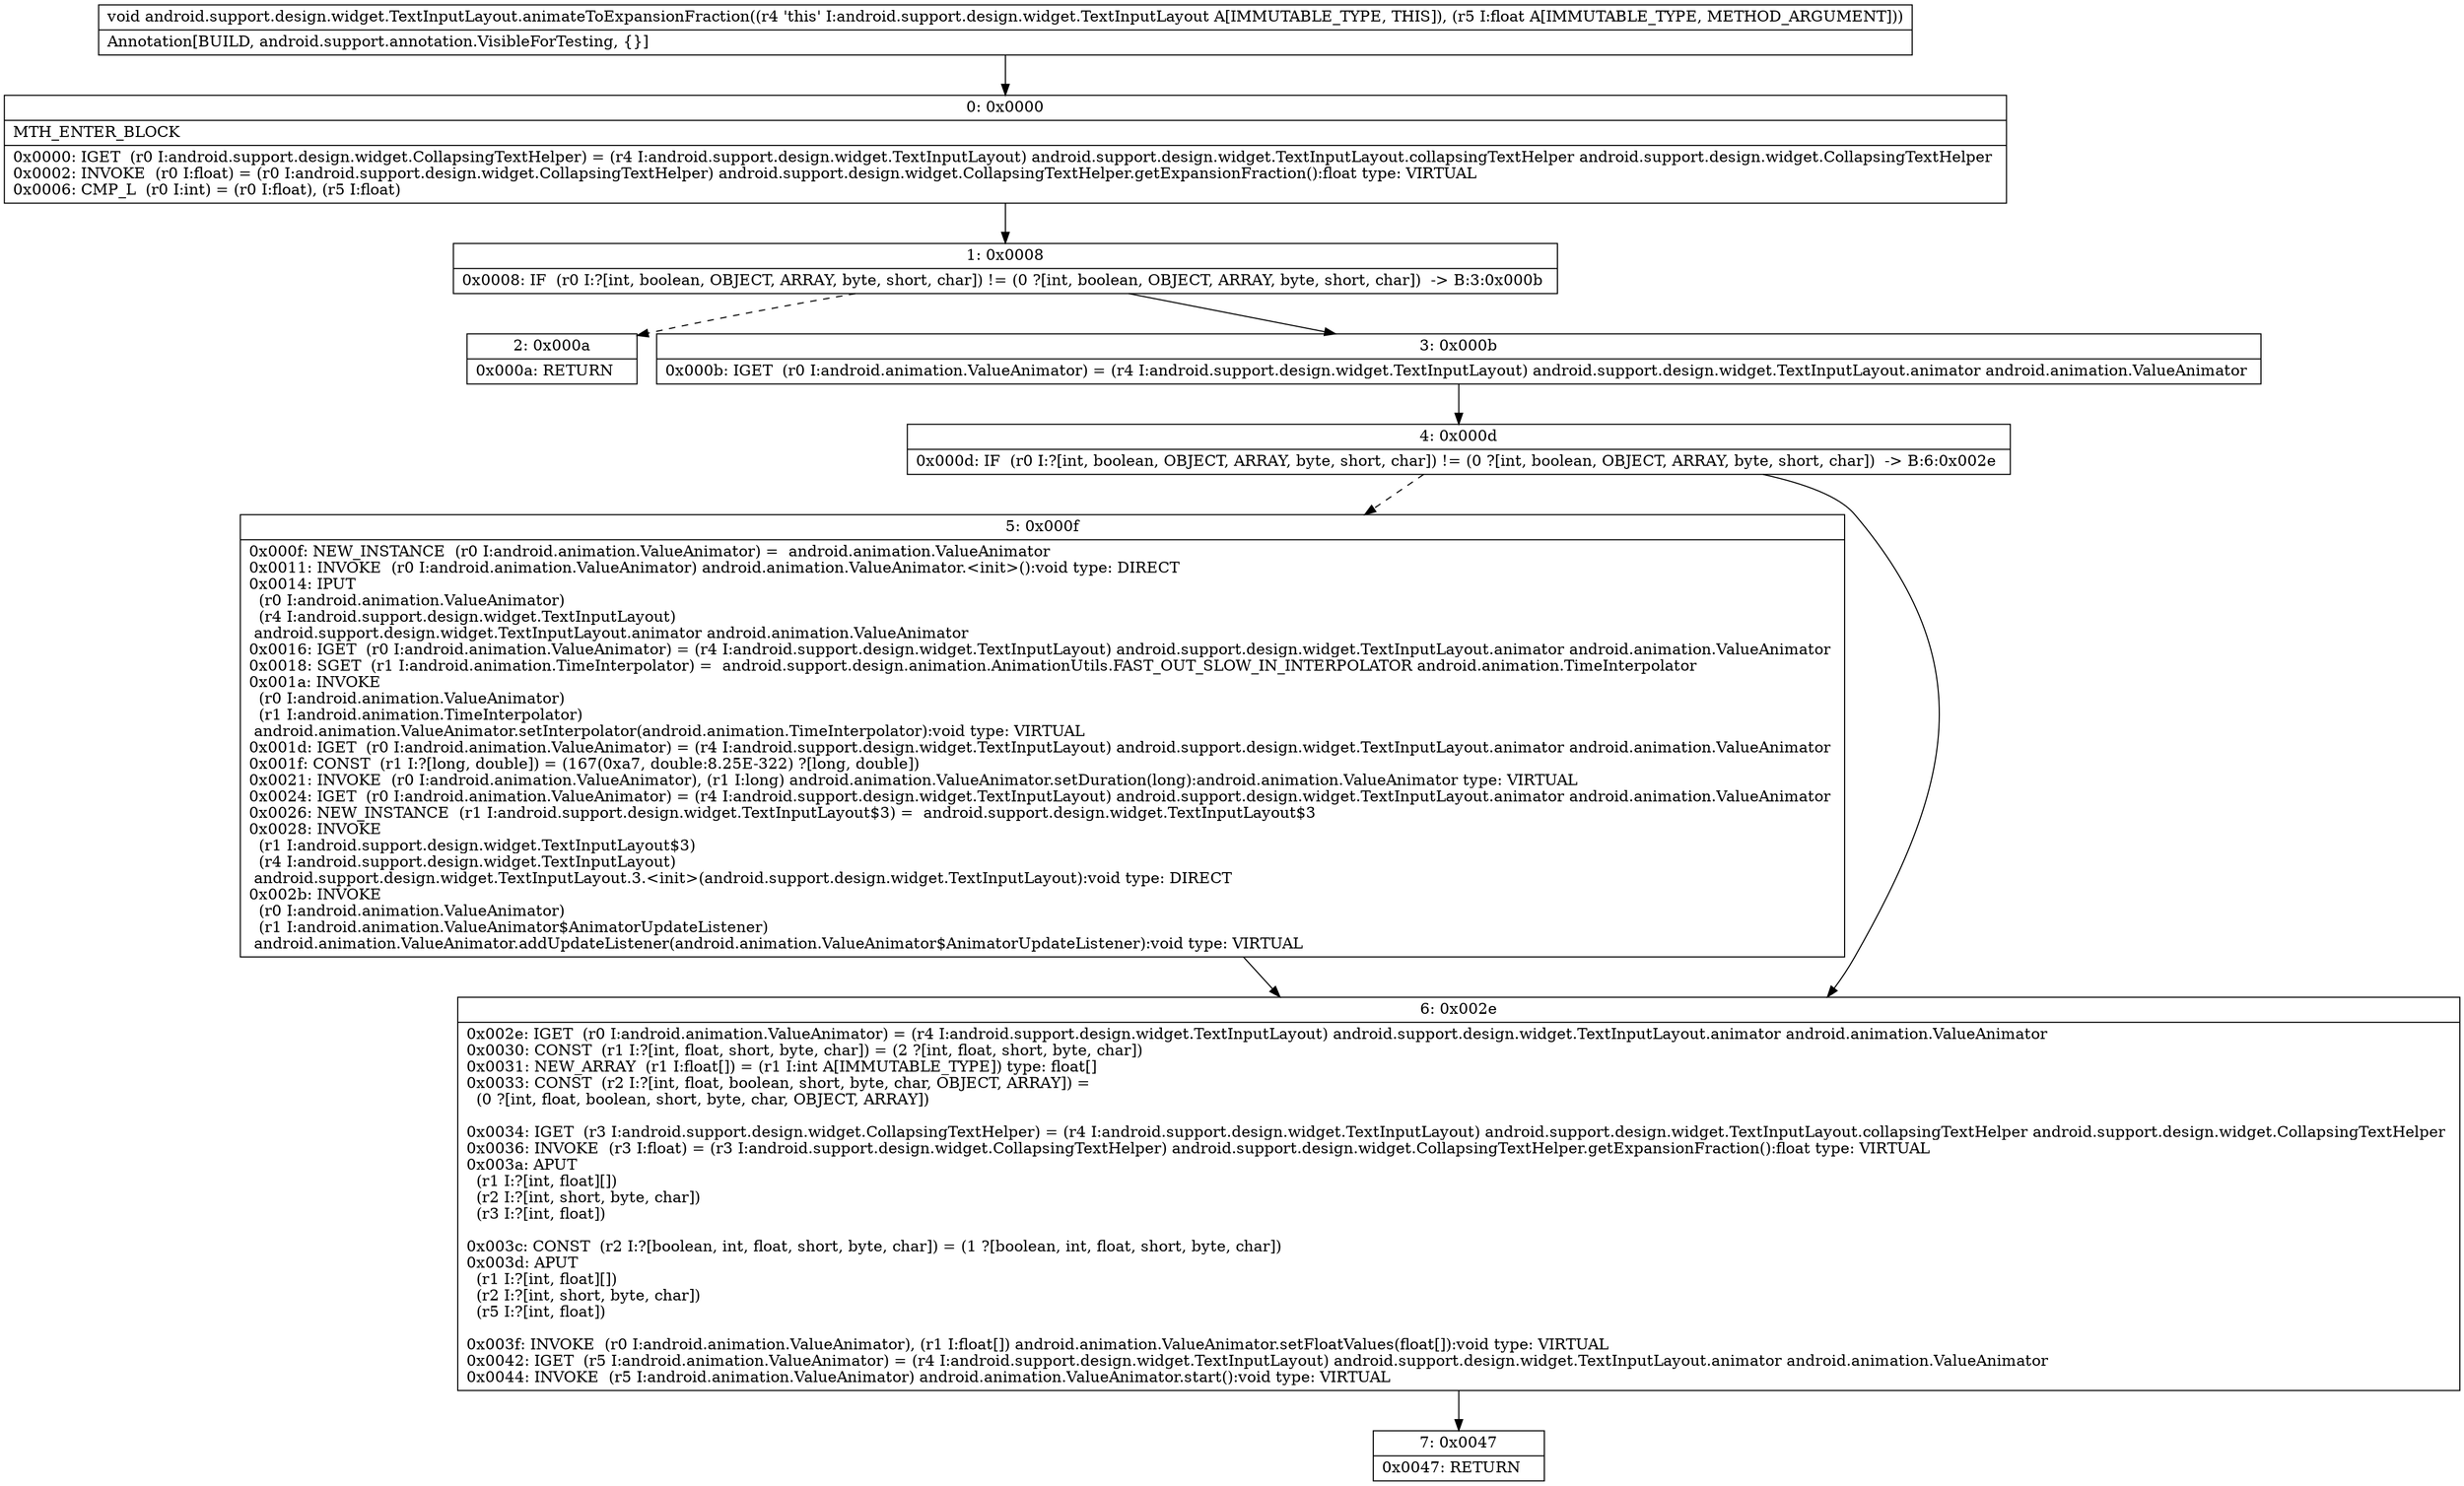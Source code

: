 digraph "CFG forandroid.support.design.widget.TextInputLayout.animateToExpansionFraction(F)V" {
Node_0 [shape=record,label="{0\:\ 0x0000|MTH_ENTER_BLOCK\l|0x0000: IGET  (r0 I:android.support.design.widget.CollapsingTextHelper) = (r4 I:android.support.design.widget.TextInputLayout) android.support.design.widget.TextInputLayout.collapsingTextHelper android.support.design.widget.CollapsingTextHelper \l0x0002: INVOKE  (r0 I:float) = (r0 I:android.support.design.widget.CollapsingTextHelper) android.support.design.widget.CollapsingTextHelper.getExpansionFraction():float type: VIRTUAL \l0x0006: CMP_L  (r0 I:int) = (r0 I:float), (r5 I:float) \l}"];
Node_1 [shape=record,label="{1\:\ 0x0008|0x0008: IF  (r0 I:?[int, boolean, OBJECT, ARRAY, byte, short, char]) != (0 ?[int, boolean, OBJECT, ARRAY, byte, short, char])  \-\> B:3:0x000b \l}"];
Node_2 [shape=record,label="{2\:\ 0x000a|0x000a: RETURN   \l}"];
Node_3 [shape=record,label="{3\:\ 0x000b|0x000b: IGET  (r0 I:android.animation.ValueAnimator) = (r4 I:android.support.design.widget.TextInputLayout) android.support.design.widget.TextInputLayout.animator android.animation.ValueAnimator \l}"];
Node_4 [shape=record,label="{4\:\ 0x000d|0x000d: IF  (r0 I:?[int, boolean, OBJECT, ARRAY, byte, short, char]) != (0 ?[int, boolean, OBJECT, ARRAY, byte, short, char])  \-\> B:6:0x002e \l}"];
Node_5 [shape=record,label="{5\:\ 0x000f|0x000f: NEW_INSTANCE  (r0 I:android.animation.ValueAnimator) =  android.animation.ValueAnimator \l0x0011: INVOKE  (r0 I:android.animation.ValueAnimator) android.animation.ValueAnimator.\<init\>():void type: DIRECT \l0x0014: IPUT  \l  (r0 I:android.animation.ValueAnimator)\l  (r4 I:android.support.design.widget.TextInputLayout)\l android.support.design.widget.TextInputLayout.animator android.animation.ValueAnimator \l0x0016: IGET  (r0 I:android.animation.ValueAnimator) = (r4 I:android.support.design.widget.TextInputLayout) android.support.design.widget.TextInputLayout.animator android.animation.ValueAnimator \l0x0018: SGET  (r1 I:android.animation.TimeInterpolator) =  android.support.design.animation.AnimationUtils.FAST_OUT_SLOW_IN_INTERPOLATOR android.animation.TimeInterpolator \l0x001a: INVOKE  \l  (r0 I:android.animation.ValueAnimator)\l  (r1 I:android.animation.TimeInterpolator)\l android.animation.ValueAnimator.setInterpolator(android.animation.TimeInterpolator):void type: VIRTUAL \l0x001d: IGET  (r0 I:android.animation.ValueAnimator) = (r4 I:android.support.design.widget.TextInputLayout) android.support.design.widget.TextInputLayout.animator android.animation.ValueAnimator \l0x001f: CONST  (r1 I:?[long, double]) = (167(0xa7, double:8.25E\-322) ?[long, double]) \l0x0021: INVOKE  (r0 I:android.animation.ValueAnimator), (r1 I:long) android.animation.ValueAnimator.setDuration(long):android.animation.ValueAnimator type: VIRTUAL \l0x0024: IGET  (r0 I:android.animation.ValueAnimator) = (r4 I:android.support.design.widget.TextInputLayout) android.support.design.widget.TextInputLayout.animator android.animation.ValueAnimator \l0x0026: NEW_INSTANCE  (r1 I:android.support.design.widget.TextInputLayout$3) =  android.support.design.widget.TextInputLayout$3 \l0x0028: INVOKE  \l  (r1 I:android.support.design.widget.TextInputLayout$3)\l  (r4 I:android.support.design.widget.TextInputLayout)\l android.support.design.widget.TextInputLayout.3.\<init\>(android.support.design.widget.TextInputLayout):void type: DIRECT \l0x002b: INVOKE  \l  (r0 I:android.animation.ValueAnimator)\l  (r1 I:android.animation.ValueAnimator$AnimatorUpdateListener)\l android.animation.ValueAnimator.addUpdateListener(android.animation.ValueAnimator$AnimatorUpdateListener):void type: VIRTUAL \l}"];
Node_6 [shape=record,label="{6\:\ 0x002e|0x002e: IGET  (r0 I:android.animation.ValueAnimator) = (r4 I:android.support.design.widget.TextInputLayout) android.support.design.widget.TextInputLayout.animator android.animation.ValueAnimator \l0x0030: CONST  (r1 I:?[int, float, short, byte, char]) = (2 ?[int, float, short, byte, char]) \l0x0031: NEW_ARRAY  (r1 I:float[]) = (r1 I:int A[IMMUTABLE_TYPE]) type: float[] \l0x0033: CONST  (r2 I:?[int, float, boolean, short, byte, char, OBJECT, ARRAY]) = \l  (0 ?[int, float, boolean, short, byte, char, OBJECT, ARRAY])\l \l0x0034: IGET  (r3 I:android.support.design.widget.CollapsingTextHelper) = (r4 I:android.support.design.widget.TextInputLayout) android.support.design.widget.TextInputLayout.collapsingTextHelper android.support.design.widget.CollapsingTextHelper \l0x0036: INVOKE  (r3 I:float) = (r3 I:android.support.design.widget.CollapsingTextHelper) android.support.design.widget.CollapsingTextHelper.getExpansionFraction():float type: VIRTUAL \l0x003a: APUT  \l  (r1 I:?[int, float][])\l  (r2 I:?[int, short, byte, char])\l  (r3 I:?[int, float])\l \l0x003c: CONST  (r2 I:?[boolean, int, float, short, byte, char]) = (1 ?[boolean, int, float, short, byte, char]) \l0x003d: APUT  \l  (r1 I:?[int, float][])\l  (r2 I:?[int, short, byte, char])\l  (r5 I:?[int, float])\l \l0x003f: INVOKE  (r0 I:android.animation.ValueAnimator), (r1 I:float[]) android.animation.ValueAnimator.setFloatValues(float[]):void type: VIRTUAL \l0x0042: IGET  (r5 I:android.animation.ValueAnimator) = (r4 I:android.support.design.widget.TextInputLayout) android.support.design.widget.TextInputLayout.animator android.animation.ValueAnimator \l0x0044: INVOKE  (r5 I:android.animation.ValueAnimator) android.animation.ValueAnimator.start():void type: VIRTUAL \l}"];
Node_7 [shape=record,label="{7\:\ 0x0047|0x0047: RETURN   \l}"];
MethodNode[shape=record,label="{void android.support.design.widget.TextInputLayout.animateToExpansionFraction((r4 'this' I:android.support.design.widget.TextInputLayout A[IMMUTABLE_TYPE, THIS]), (r5 I:float A[IMMUTABLE_TYPE, METHOD_ARGUMENT]))  | Annotation[BUILD, android.support.annotation.VisibleForTesting, \{\}]\l}"];
MethodNode -> Node_0;
Node_0 -> Node_1;
Node_1 -> Node_2[style=dashed];
Node_1 -> Node_3;
Node_3 -> Node_4;
Node_4 -> Node_5[style=dashed];
Node_4 -> Node_6;
Node_5 -> Node_6;
Node_6 -> Node_7;
}

